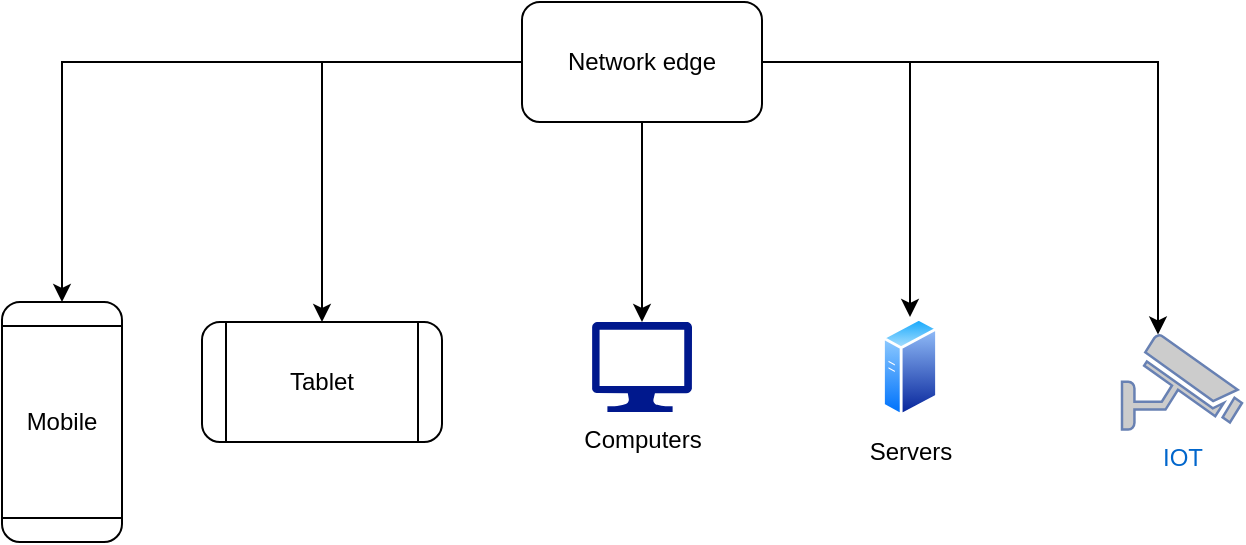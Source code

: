 <mxfile version="27.1.6">
  <diagram name="Page-1" id="xvx4AbM4uloTdp_dUsA6">
    <mxGraphModel dx="1489" dy="780" grid="1" gridSize="10" guides="1" tooltips="1" connect="1" arrows="1" fold="1" page="1" pageScale="1" pageWidth="827" pageHeight="1169" math="0" shadow="0">
      <root>
        <mxCell id="0" />
        <mxCell id="1" parent="0" />
        <mxCell id="GmjAItTiiAMY3_y_7m7S-12" value="" style="edgeStyle=orthogonalEdgeStyle;rounded=0;orthogonalLoop=1;jettySize=auto;html=1;" edge="1" parent="1" source="GmjAItTiiAMY3_y_7m7S-1" target="GmjAItTiiAMY3_y_7m7S-7">
          <mxGeometry relative="1" as="geometry" />
        </mxCell>
        <mxCell id="GmjAItTiiAMY3_y_7m7S-14" style="edgeStyle=orthogonalEdgeStyle;rounded=0;orthogonalLoop=1;jettySize=auto;html=1;entryX=0.5;entryY=0;entryDx=0;entryDy=0;" edge="1" parent="1" source="GmjAItTiiAMY3_y_7m7S-1" target="GmjAItTiiAMY3_y_7m7S-9">
          <mxGeometry relative="1" as="geometry" />
        </mxCell>
        <mxCell id="GmjAItTiiAMY3_y_7m7S-16" style="edgeStyle=orthogonalEdgeStyle;rounded=0;orthogonalLoop=1;jettySize=auto;html=1;entryX=0;entryY=0.5;entryDx=0;entryDy=0;" edge="1" parent="1" source="GmjAItTiiAMY3_y_7m7S-1" target="GmjAItTiiAMY3_y_7m7S-2">
          <mxGeometry relative="1" as="geometry" />
        </mxCell>
        <mxCell id="GmjAItTiiAMY3_y_7m7S-17" style="edgeStyle=orthogonalEdgeStyle;rounded=0;orthogonalLoop=1;jettySize=auto;html=1;entryX=0.5;entryY=0;entryDx=0;entryDy=0;" edge="1" parent="1" source="GmjAItTiiAMY3_y_7m7S-1" target="GmjAItTiiAMY3_y_7m7S-4">
          <mxGeometry relative="1" as="geometry" />
        </mxCell>
        <mxCell id="GmjAItTiiAMY3_y_7m7S-1" value="Network edge" style="rounded=1;whiteSpace=wrap;html=1;" vertex="1" parent="1">
          <mxGeometry x="350" y="160" width="120" height="60" as="geometry" />
        </mxCell>
        <mxCell id="GmjAItTiiAMY3_y_7m7S-2" value="Mobile" style="shape=process;whiteSpace=wrap;html=1;backgroundOutline=1;rounded=1;direction=south;" vertex="1" parent="1">
          <mxGeometry x="90" y="310" width="60" height="120" as="geometry" />
        </mxCell>
        <mxCell id="GmjAItTiiAMY3_y_7m7S-4" value="Tablet" style="shape=process;whiteSpace=wrap;html=1;backgroundOutline=1;rounded=1;" vertex="1" parent="1">
          <mxGeometry x="190" y="320" width="120" height="60" as="geometry" />
        </mxCell>
        <mxCell id="GmjAItTiiAMY3_y_7m7S-7" value="Computers" style="sketch=0;aspect=fixed;pointerEvents=1;shadow=0;dashed=0;html=1;strokeColor=none;labelPosition=center;verticalLabelPosition=bottom;verticalAlign=top;align=center;fillColor=#00188D;shape=mxgraph.azure.computer" vertex="1" parent="1">
          <mxGeometry x="385" y="320" width="50" height="45" as="geometry" />
        </mxCell>
        <mxCell id="GmjAItTiiAMY3_y_7m7S-9" value="Servers" style="image;aspect=fixed;perimeter=ellipsePerimeter;html=1;align=center;shadow=0;dashed=0;spacingTop=3;image=img/lib/active_directory/generic_server.svg;" vertex="1" parent="1">
          <mxGeometry x="530" y="317.5" width="28.0" height="50" as="geometry" />
        </mxCell>
        <mxCell id="GmjAItTiiAMY3_y_7m7S-10" value="IOT" style="fontColor=#0066CC;verticalAlign=top;verticalLabelPosition=bottom;labelPosition=center;align=center;html=1;outlineConnect=0;fillColor=#CCCCCC;strokeColor=#6881B3;gradientColor=none;gradientDirection=north;strokeWidth=2;shape=mxgraph.networks.security_camera;" vertex="1" parent="1">
          <mxGeometry x="650" y="326.25" width="60" height="47.5" as="geometry" />
        </mxCell>
        <mxCell id="GmjAItTiiAMY3_y_7m7S-15" style="edgeStyle=orthogonalEdgeStyle;rounded=0;orthogonalLoop=1;jettySize=auto;html=1;entryX=0.3;entryY=0;entryDx=0;entryDy=0;entryPerimeter=0;" edge="1" parent="1" source="GmjAItTiiAMY3_y_7m7S-1" target="GmjAItTiiAMY3_y_7m7S-10">
          <mxGeometry relative="1" as="geometry" />
        </mxCell>
      </root>
    </mxGraphModel>
  </diagram>
</mxfile>
